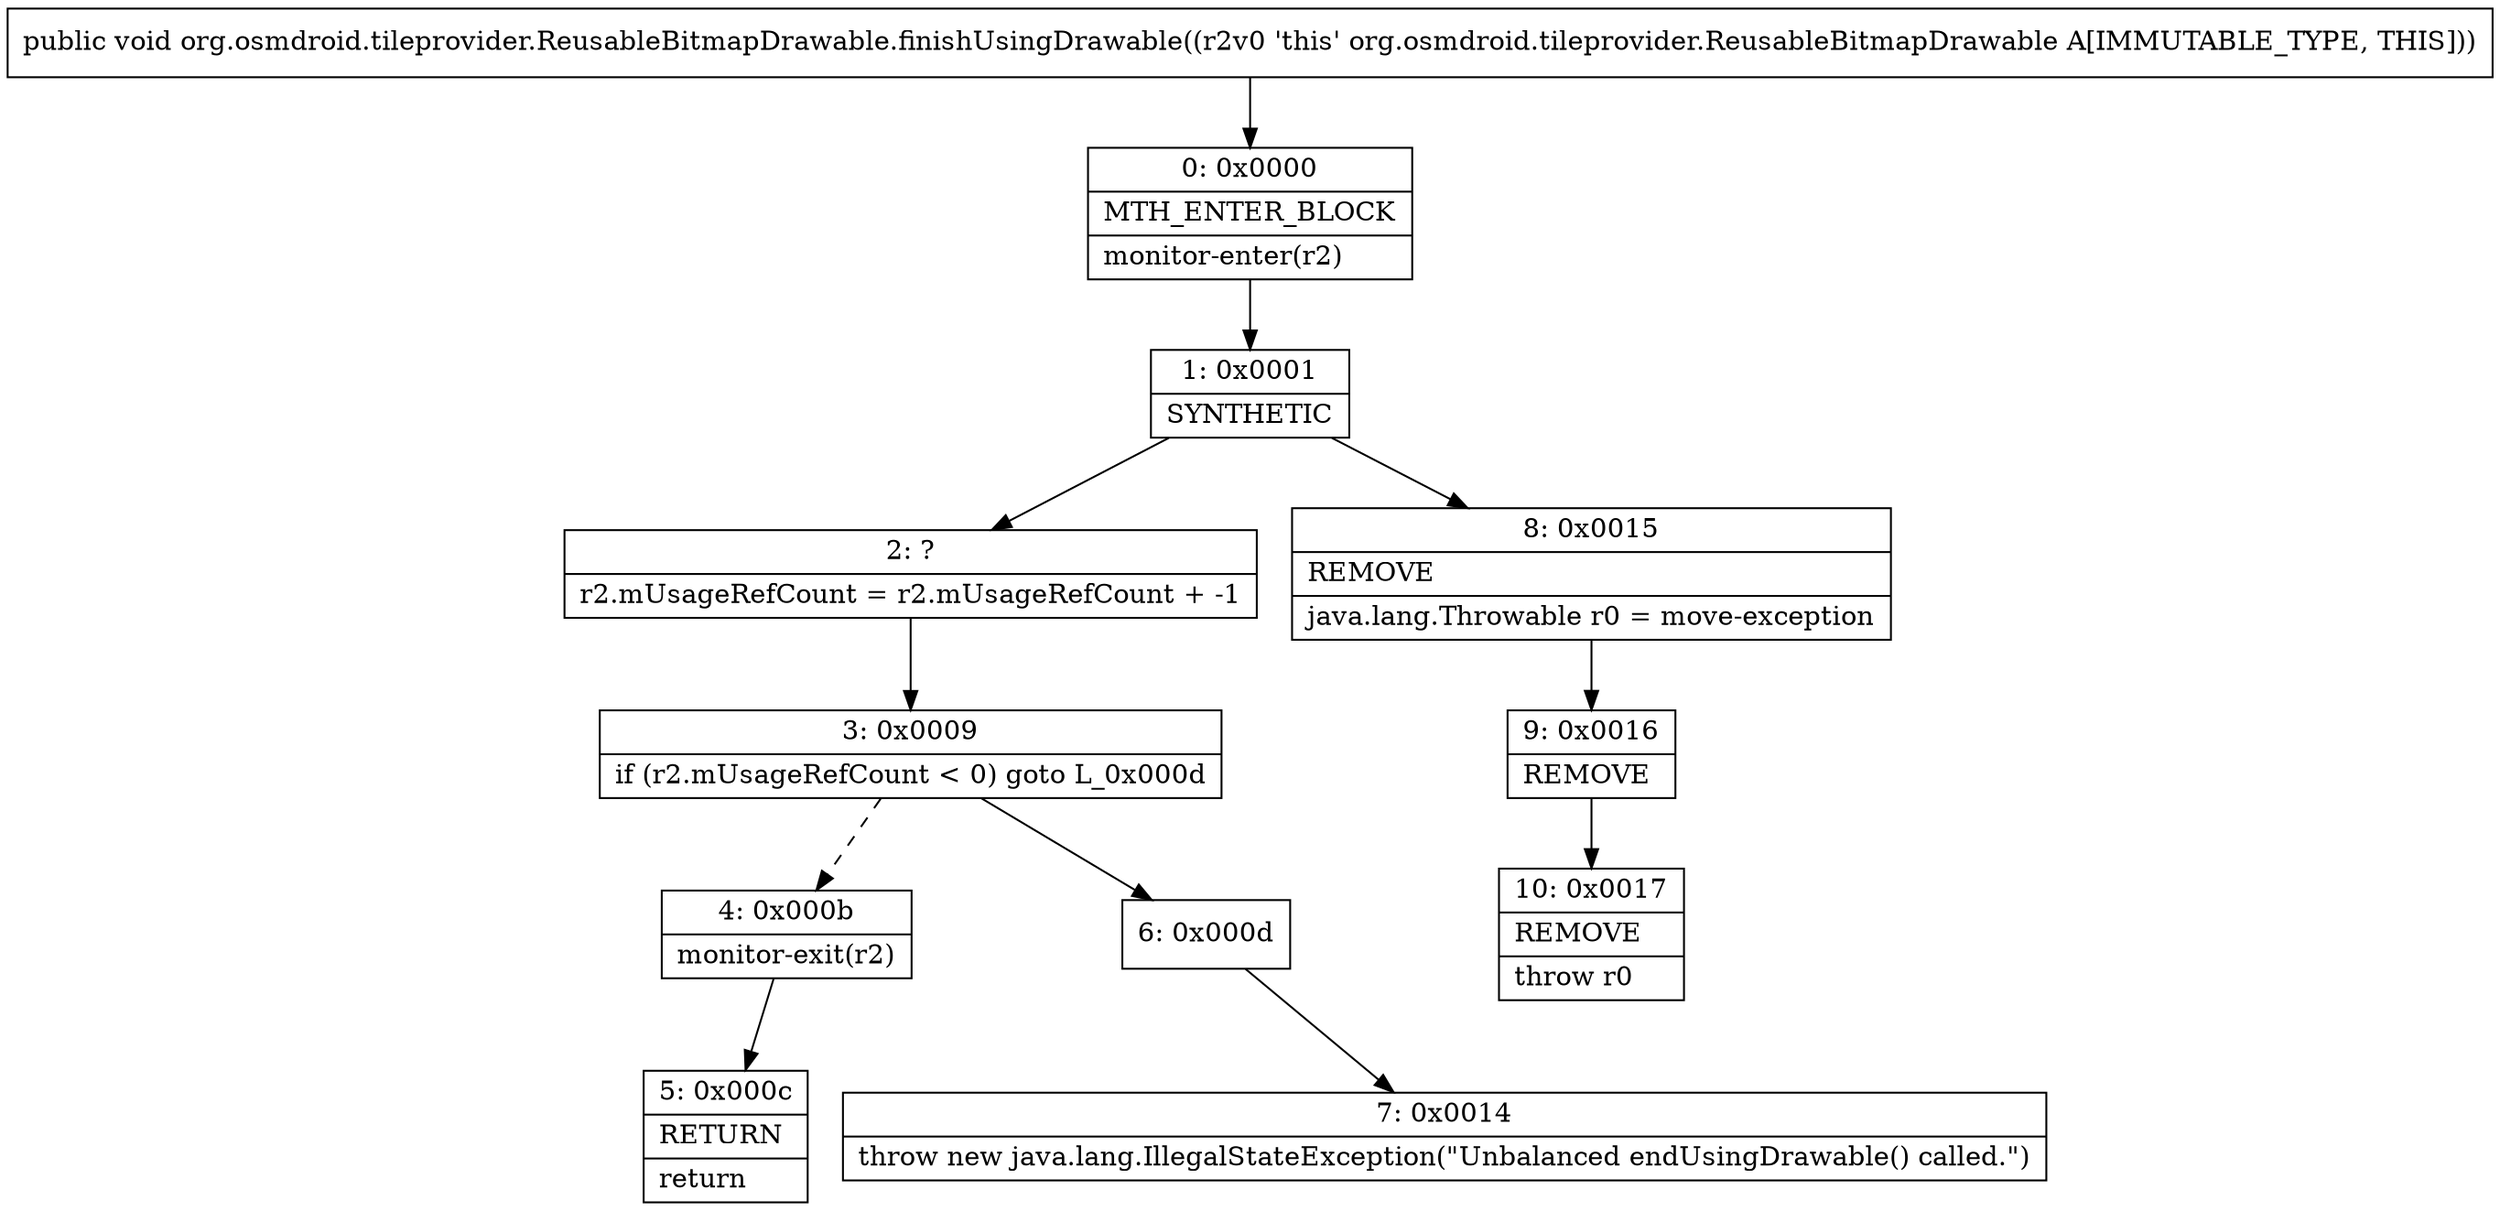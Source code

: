digraph "CFG fororg.osmdroid.tileprovider.ReusableBitmapDrawable.finishUsingDrawable()V" {
Node_0 [shape=record,label="{0\:\ 0x0000|MTH_ENTER_BLOCK\l|monitor\-enter(r2)\l}"];
Node_1 [shape=record,label="{1\:\ 0x0001|SYNTHETIC\l}"];
Node_2 [shape=record,label="{2\:\ ?|r2.mUsageRefCount = r2.mUsageRefCount + \-1\l}"];
Node_3 [shape=record,label="{3\:\ 0x0009|if (r2.mUsageRefCount \< 0) goto L_0x000d\l}"];
Node_4 [shape=record,label="{4\:\ 0x000b|monitor\-exit(r2)\l}"];
Node_5 [shape=record,label="{5\:\ 0x000c|RETURN\l|return\l}"];
Node_6 [shape=record,label="{6\:\ 0x000d}"];
Node_7 [shape=record,label="{7\:\ 0x0014|throw new java.lang.IllegalStateException(\"Unbalanced endUsingDrawable() called.\")\l}"];
Node_8 [shape=record,label="{8\:\ 0x0015|REMOVE\l|java.lang.Throwable r0 = move\-exception\l}"];
Node_9 [shape=record,label="{9\:\ 0x0016|REMOVE\l}"];
Node_10 [shape=record,label="{10\:\ 0x0017|REMOVE\l|throw r0\l}"];
MethodNode[shape=record,label="{public void org.osmdroid.tileprovider.ReusableBitmapDrawable.finishUsingDrawable((r2v0 'this' org.osmdroid.tileprovider.ReusableBitmapDrawable A[IMMUTABLE_TYPE, THIS])) }"];
MethodNode -> Node_0;
Node_0 -> Node_1;
Node_1 -> Node_2;
Node_1 -> Node_8;
Node_2 -> Node_3;
Node_3 -> Node_4[style=dashed];
Node_3 -> Node_6;
Node_4 -> Node_5;
Node_6 -> Node_7;
Node_8 -> Node_9;
Node_9 -> Node_10;
}

